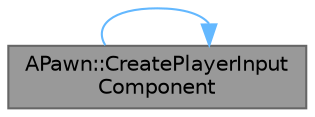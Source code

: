 digraph "APawn::CreatePlayerInputComponent"
{
 // INTERACTIVE_SVG=YES
 // LATEX_PDF_SIZE
  bgcolor="transparent";
  edge [fontname=Helvetica,fontsize=10,labelfontname=Helvetica,labelfontsize=10];
  node [fontname=Helvetica,fontsize=10,shape=box,height=0.2,width=0.4];
  rankdir="LR";
  Node1 [id="Node000001",label="APawn::CreatePlayerInput\lComponent",height=0.2,width=0.4,color="gray40", fillcolor="grey60", style="filled", fontcolor="black",tooltip="Creates an InputComponent that can be used for custom input bindings."];
  Node1 -> Node1 [id="edge1_Node000001_Node000001",color="steelblue1",style="solid",tooltip=" "];
}

